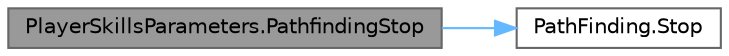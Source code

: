digraph "PlayerSkillsParameters.PathfindingStop"
{
 // LATEX_PDF_SIZE
  bgcolor="transparent";
  edge [fontname=Helvetica,fontsize=10,labelfontname=Helvetica,labelfontsize=10];
  node [fontname=Helvetica,fontsize=10,shape=box,height=0.2,width=0.4];
  rankdir="LR";
  Node1 [id="Node000001",label="PlayerSkillsParameters.PathfindingStop",height=0.2,width=0.4,color="gray40", fillcolor="grey60", style="filled", fontcolor="black",tooltip=" "];
  Node1 -> Node2 [id="edge1_Node000001_Node000002",color="steelblue1",style="solid",tooltip=" "];
  Node2 [id="Node000002",label="PathFinding.Stop",height=0.2,width=0.4,color="grey40", fillcolor="white", style="filled",URL="$class_path_finding.html#a13983ffda3e63e489b2942e63859e833",tooltip=" "];
}
